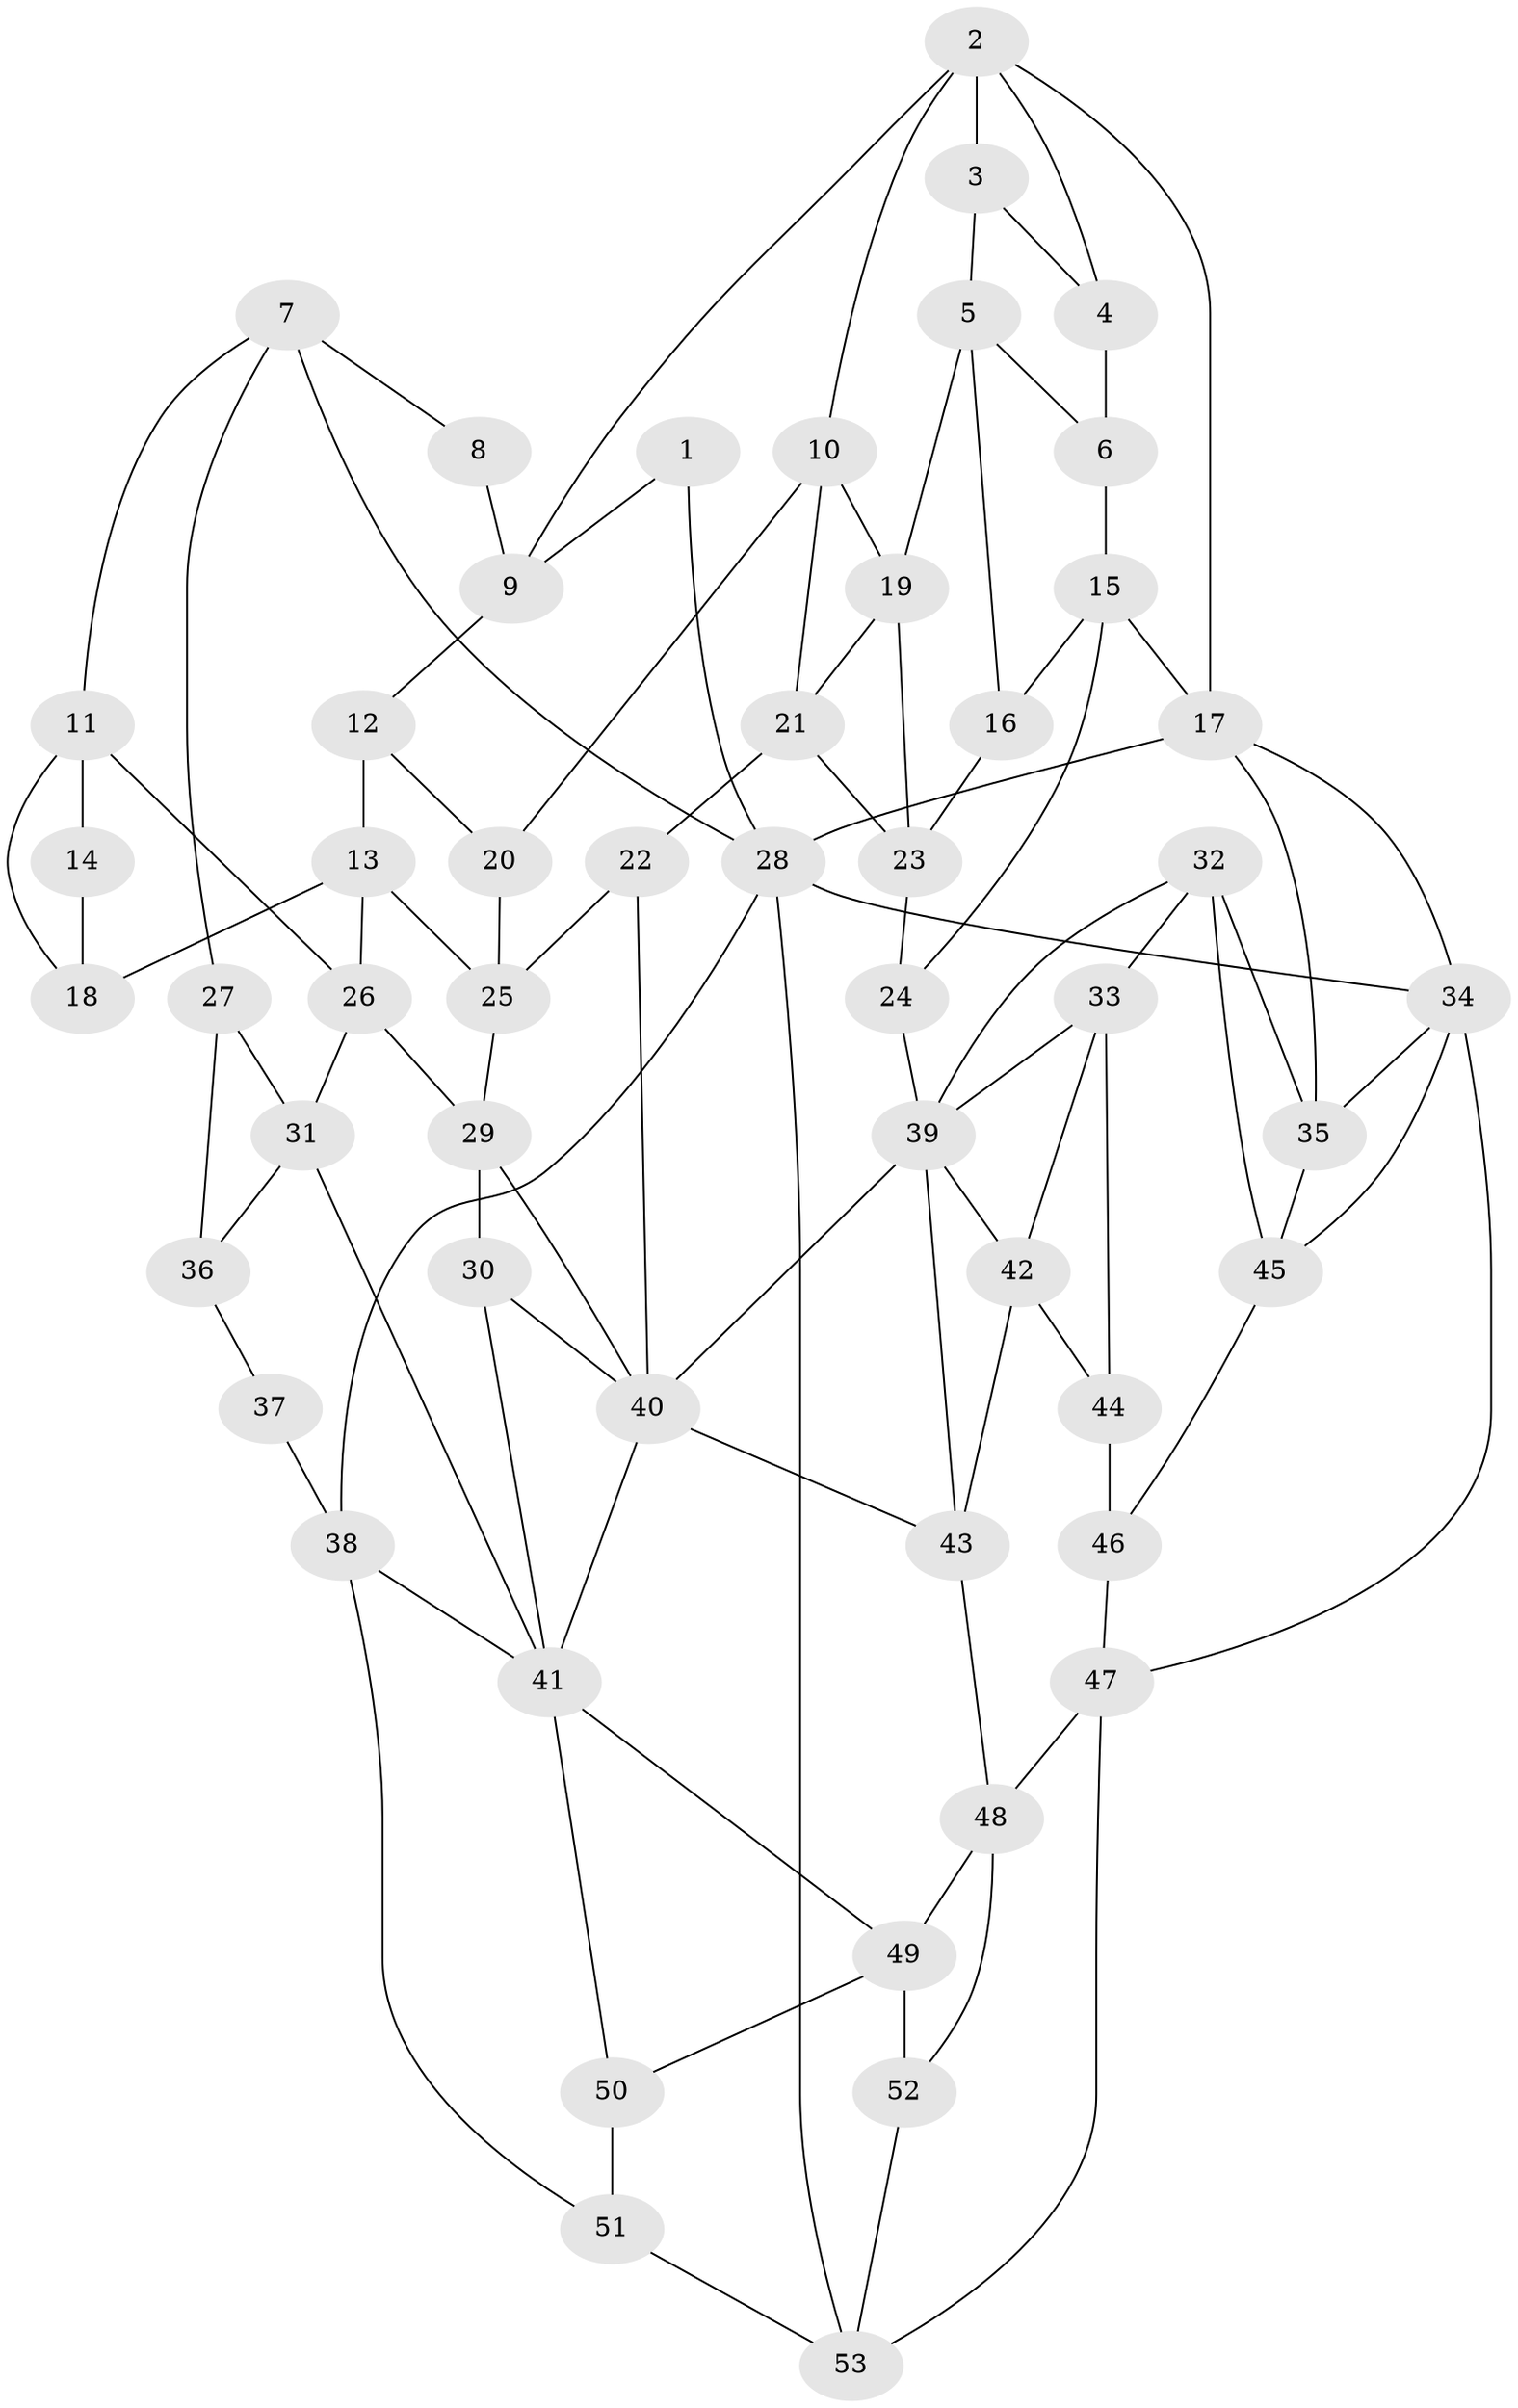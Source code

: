 // original degree distribution, {3: 0.03773584905660377, 6: 0.2358490566037736, 5: 0.5094339622641509, 4: 0.2169811320754717}
// Generated by graph-tools (version 1.1) at 2025/27/03/09/25 03:27:02]
// undirected, 53 vertices, 99 edges
graph export_dot {
graph [start="1"]
  node [color=gray90,style=filled];
  1;
  2;
  3;
  4;
  5;
  6;
  7;
  8;
  9;
  10;
  11;
  12;
  13;
  14;
  15;
  16;
  17;
  18;
  19;
  20;
  21;
  22;
  23;
  24;
  25;
  26;
  27;
  28;
  29;
  30;
  31;
  32;
  33;
  34;
  35;
  36;
  37;
  38;
  39;
  40;
  41;
  42;
  43;
  44;
  45;
  46;
  47;
  48;
  49;
  50;
  51;
  52;
  53;
  1 -- 9 [weight=1.0];
  1 -- 28 [weight=1.0];
  2 -- 3 [weight=1.0];
  2 -- 4 [weight=1.0];
  2 -- 9 [weight=1.0];
  2 -- 10 [weight=1.0];
  2 -- 17 [weight=1.0];
  3 -- 4 [weight=1.0];
  3 -- 5 [weight=1.0];
  4 -- 6 [weight=2.0];
  5 -- 6 [weight=1.0];
  5 -- 16 [weight=1.0];
  5 -- 19 [weight=1.0];
  6 -- 15 [weight=1.0];
  7 -- 8 [weight=1.0];
  7 -- 11 [weight=1.0];
  7 -- 27 [weight=1.0];
  7 -- 28 [weight=1.0];
  8 -- 9 [weight=1.0];
  9 -- 12 [weight=1.0];
  10 -- 19 [weight=1.0];
  10 -- 20 [weight=1.0];
  10 -- 21 [weight=1.0];
  11 -- 14 [weight=1.0];
  11 -- 18 [weight=1.0];
  11 -- 26 [weight=1.0];
  12 -- 13 [weight=1.0];
  12 -- 20 [weight=2.0];
  13 -- 18 [weight=1.0];
  13 -- 25 [weight=1.0];
  13 -- 26 [weight=1.0];
  14 -- 18 [weight=2.0];
  15 -- 16 [weight=1.0];
  15 -- 17 [weight=1.0];
  15 -- 24 [weight=1.0];
  16 -- 23 [weight=1.0];
  17 -- 28 [weight=1.0];
  17 -- 34 [weight=1.0];
  17 -- 35 [weight=1.0];
  19 -- 21 [weight=1.0];
  19 -- 23 [weight=1.0];
  20 -- 25 [weight=1.0];
  21 -- 22 [weight=1.0];
  21 -- 23 [weight=1.0];
  22 -- 25 [weight=1.0];
  22 -- 40 [weight=1.0];
  23 -- 24 [weight=1.0];
  24 -- 39 [weight=1.0];
  25 -- 29 [weight=1.0];
  26 -- 29 [weight=1.0];
  26 -- 31 [weight=1.0];
  27 -- 31 [weight=1.0];
  27 -- 36 [weight=1.0];
  28 -- 34 [weight=1.0];
  28 -- 38 [weight=1.0];
  28 -- 53 [weight=1.0];
  29 -- 30 [weight=1.0];
  29 -- 40 [weight=1.0];
  30 -- 40 [weight=1.0];
  30 -- 41 [weight=1.0];
  31 -- 36 [weight=1.0];
  31 -- 41 [weight=1.0];
  32 -- 33 [weight=1.0];
  32 -- 35 [weight=1.0];
  32 -- 39 [weight=1.0];
  32 -- 45 [weight=1.0];
  33 -- 39 [weight=1.0];
  33 -- 42 [weight=1.0];
  33 -- 44 [weight=1.0];
  34 -- 35 [weight=1.0];
  34 -- 45 [weight=1.0];
  34 -- 47 [weight=1.0];
  35 -- 45 [weight=1.0];
  36 -- 37 [weight=1.0];
  37 -- 38 [weight=2.0];
  38 -- 41 [weight=1.0];
  38 -- 51 [weight=1.0];
  39 -- 40 [weight=1.0];
  39 -- 42 [weight=1.0];
  39 -- 43 [weight=1.0];
  40 -- 41 [weight=1.0];
  40 -- 43 [weight=1.0];
  41 -- 49 [weight=1.0];
  41 -- 50 [weight=1.0];
  42 -- 43 [weight=1.0];
  42 -- 44 [weight=1.0];
  43 -- 48 [weight=1.0];
  44 -- 46 [weight=2.0];
  45 -- 46 [weight=1.0];
  46 -- 47 [weight=1.0];
  47 -- 48 [weight=1.0];
  47 -- 53 [weight=1.0];
  48 -- 49 [weight=1.0];
  48 -- 52 [weight=1.0];
  49 -- 50 [weight=1.0];
  49 -- 52 [weight=1.0];
  50 -- 51 [weight=2.0];
  51 -- 53 [weight=1.0];
  52 -- 53 [weight=1.0];
}
